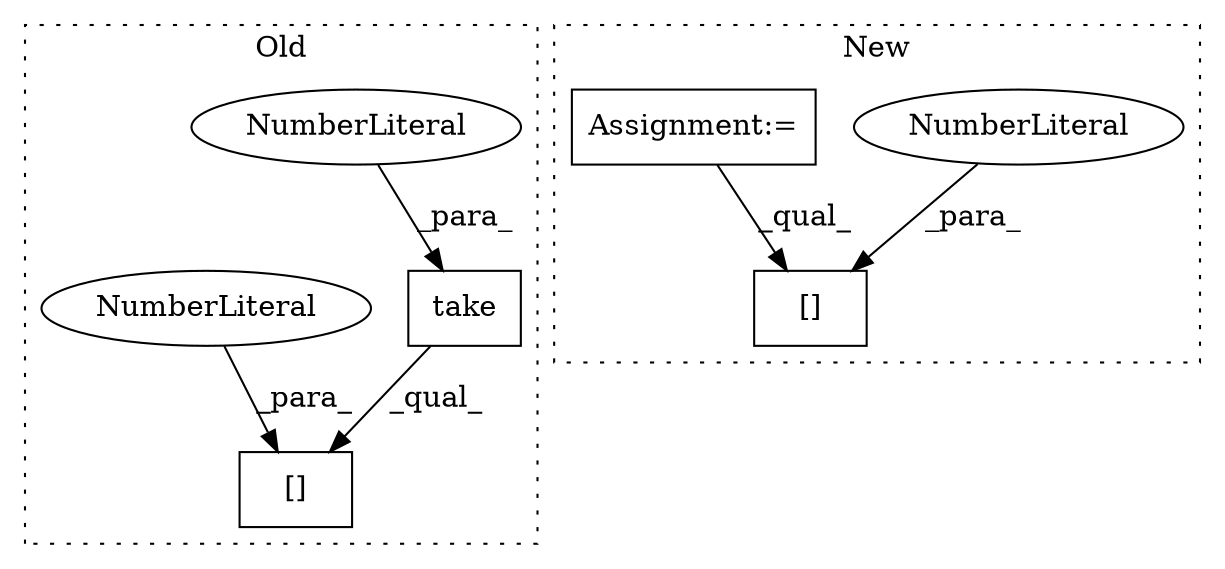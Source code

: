 digraph G {
subgraph cluster0 {
1 [label="take" a="32" s="2835,2847" l="5,1" shape="box"];
3 [label="NumberLiteral" a="34" s="2840" l="2" shape="ellipse"];
5 [label="[]" a="2" s="2860,2888" l="27,1" shape="box"];
6 [label="NumberLiteral" a="34" s="2887" l="1" shape="ellipse"];
label = "Old";
style="dotted";
}
subgraph cluster1 {
2 [label="[]" a="2" s="2943,2959" l="15,1" shape="box"];
4 [label="NumberLiteral" a="34" s="2958" l="1" shape="ellipse"];
7 [label="Assignment:=" a="7" s="2664" l="1" shape="box"];
label = "New";
style="dotted";
}
1 -> 5 [label="_qual_"];
3 -> 1 [label="_para_"];
4 -> 2 [label="_para_"];
6 -> 5 [label="_para_"];
7 -> 2 [label="_qual_"];
}